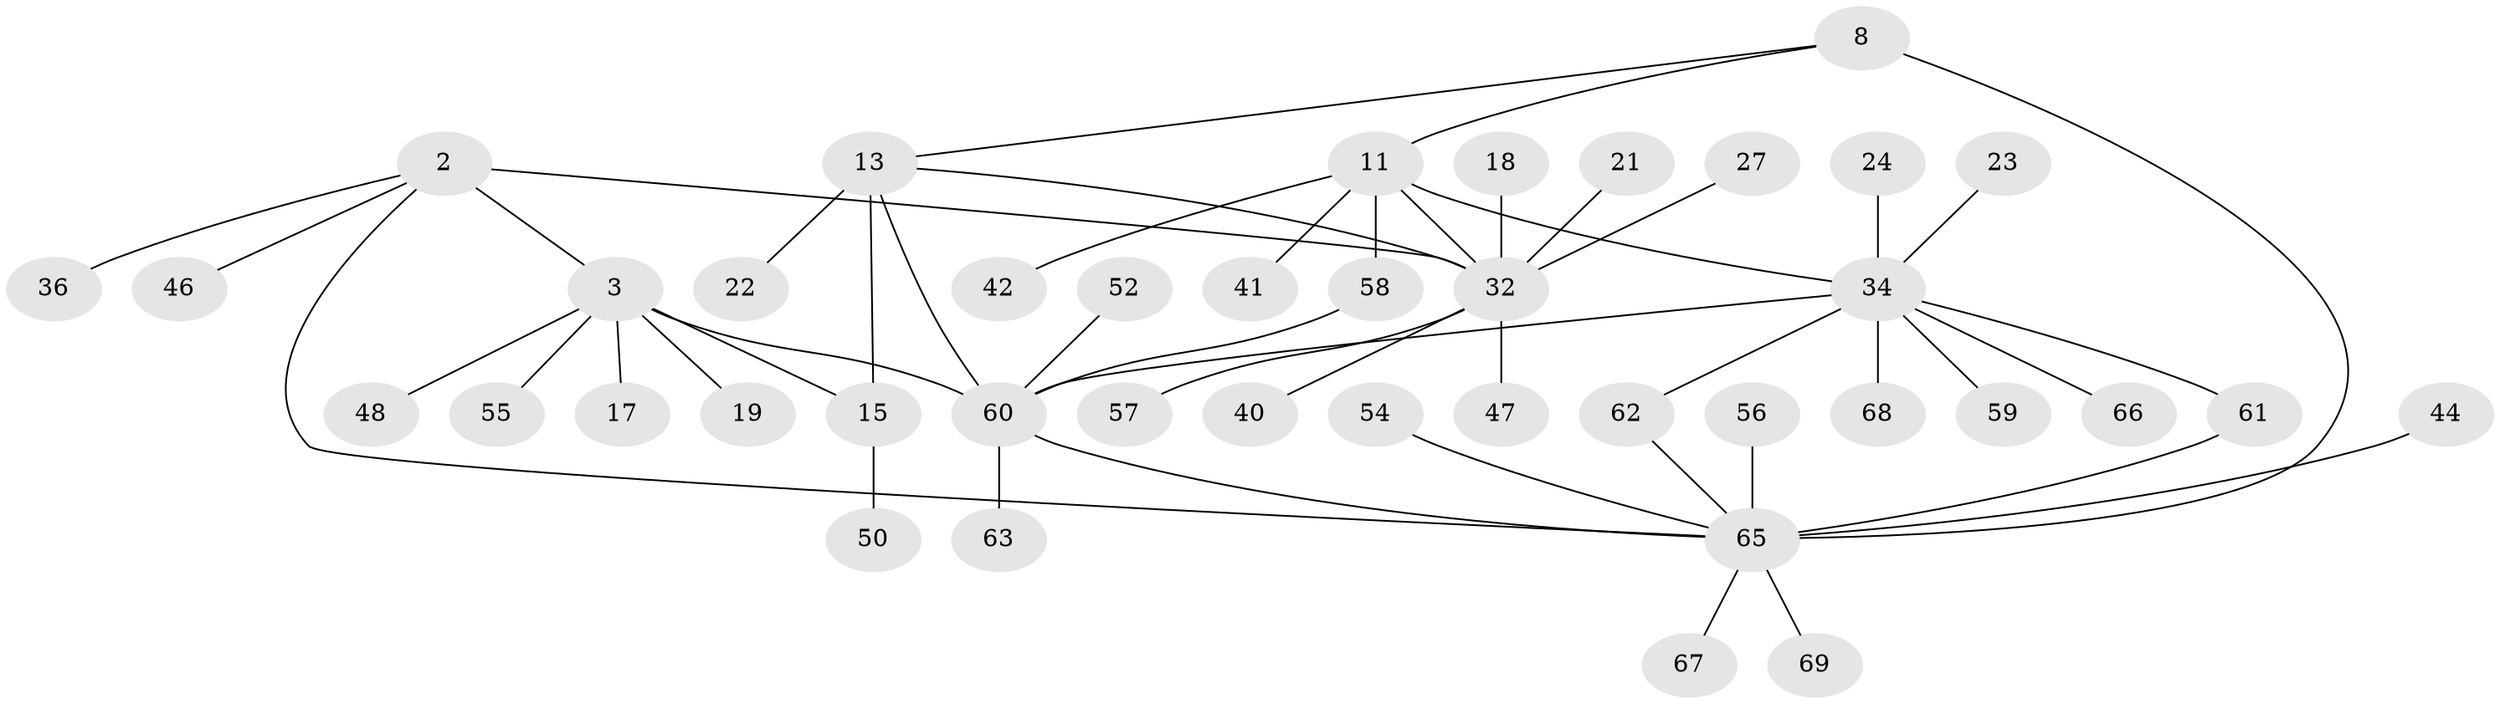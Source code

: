 // original degree distribution, {3: 0.10144927536231885, 5: 0.028985507246376812, 9: 0.014492753623188406, 8: 0.014492753623188406, 2: 0.21739130434782608, 11: 0.028985507246376812, 12: 0.014492753623188406, 4: 0.043478260869565216, 6: 0.014492753623188406, 1: 0.5217391304347826}
// Generated by graph-tools (version 1.1) at 2025/58/03/04/25 21:58:28]
// undirected, 41 vertices, 49 edges
graph export_dot {
graph [start="1"]
  node [color=gray90,style=filled];
  2 [super="+1"];
  3;
  8 [super="+7"];
  11 [super="+10"];
  13;
  15 [super="+14"];
  17;
  18;
  19;
  21;
  22;
  23;
  24;
  27;
  32 [super="+12"];
  34 [super="+6"];
  36;
  40;
  41 [super="+20"];
  42;
  44;
  46 [super="+16"];
  47 [super="+35"];
  48;
  50 [super="+33+38"];
  52;
  54;
  55 [super="+26"];
  56;
  57;
  58;
  59 [super="+43"];
  60 [super="+51+5"];
  61 [super="+37"];
  62;
  63;
  65 [super="+64+9"];
  66;
  67;
  68 [super="+45"];
  69;
  2 -- 3 [weight=2];
  2 -- 36;
  2 -- 46;
  2 -- 65;
  2 -- 32;
  3 -- 15;
  3 -- 17;
  3 -- 19;
  3 -- 48;
  3 -- 55;
  3 -- 60 [weight=2];
  8 -- 13;
  8 -- 11;
  8 -- 65 [weight=2];
  11 -- 58;
  11 -- 42;
  11 -- 41;
  11 -- 34;
  11 -- 32 [weight=2];
  13 -- 15 [weight=2];
  13 -- 22;
  13 -- 60;
  13 -- 32;
  15 -- 50;
  18 -- 32;
  21 -- 32;
  23 -- 34;
  24 -- 34;
  27 -- 32;
  32 -- 40;
  32 -- 47;
  32 -- 57;
  34 -- 66;
  34 -- 68;
  34 -- 59;
  34 -- 60 [weight=2];
  34 -- 61;
  34 -- 62;
  44 -- 65;
  52 -- 60;
  54 -- 65;
  56 -- 65;
  58 -- 60;
  60 -- 63;
  60 -- 65;
  61 -- 65;
  62 -- 65;
  65 -- 67;
  65 -- 69;
}
